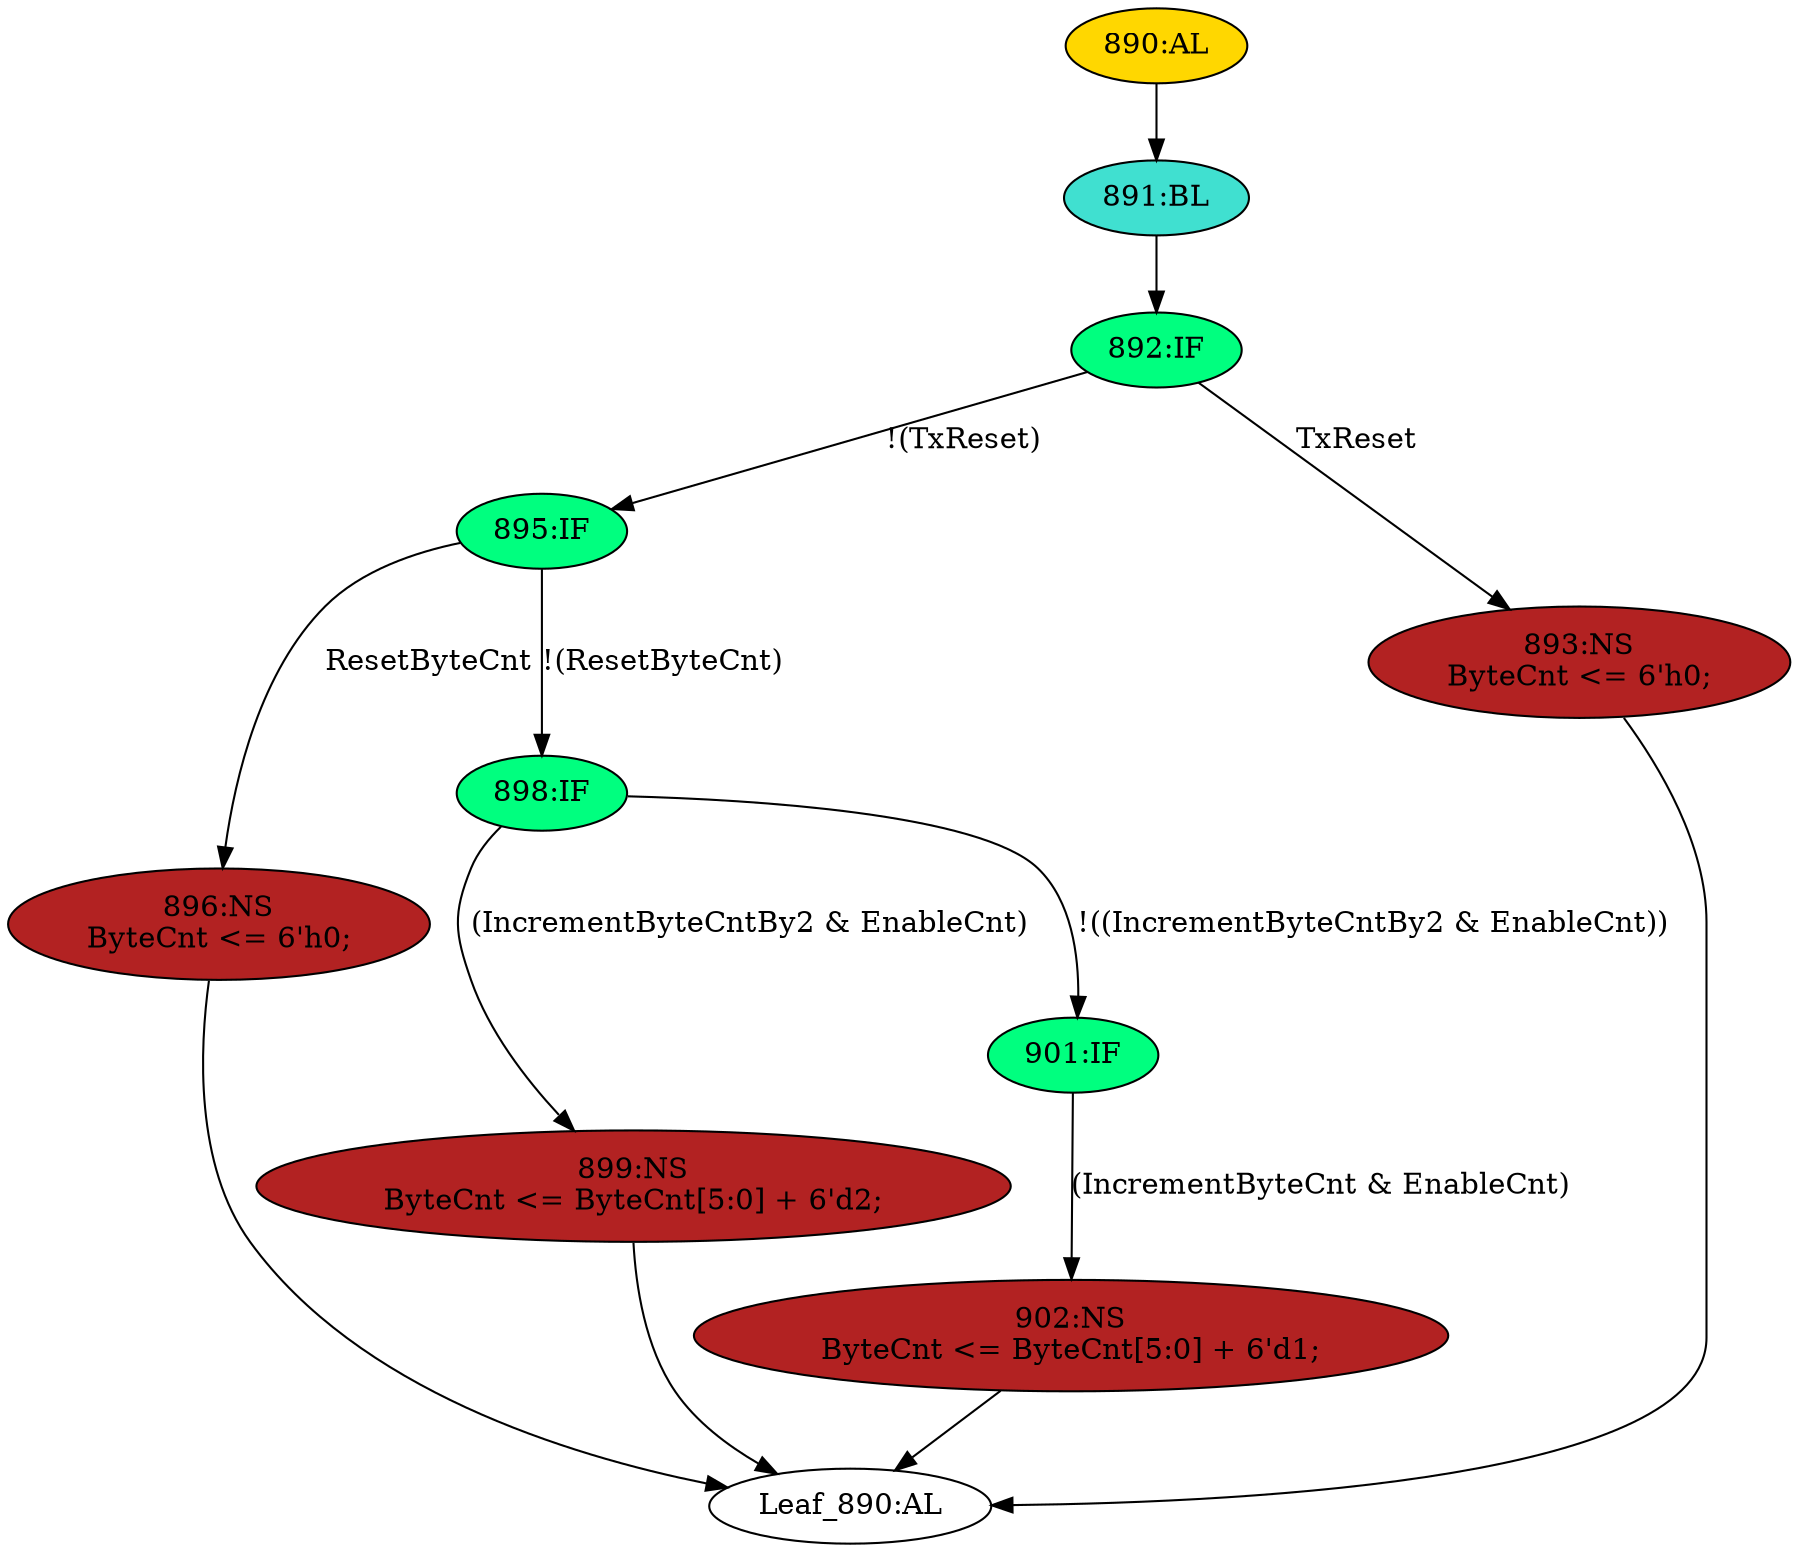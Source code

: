 strict digraph "" {
	node [label="\N"];
	"890:AL"	 [ast="<pyverilog.vparser.ast.Always object at 0x7f83b37b68d0>",
		clk_sens=True,
		fillcolor=gold,
		label="890:AL",
		sens="['MTxClk', 'TxReset']",
		statements="[]",
		style=filled,
		typ=Always,
		use_var="['IncrementByteCnt', 'EnableCnt', 'IncrementByteCntBy2', 'ResetByteCnt', 'ByteCnt', 'TxReset']"];
	"891:BL"	 [ast="<pyverilog.vparser.ast.Block object at 0x7f83b37b6a50>",
		fillcolor=turquoise,
		label="891:BL",
		statements="[]",
		style=filled,
		typ=Block];
	"890:AL" -> "891:BL"	 [cond="[]",
		lineno=None];
	"896:NS"	 [ast="<pyverilog.vparser.ast.NonblockingSubstitution object at 0x7f83b37bb250>",
		fillcolor=firebrick,
		label="896:NS
ByteCnt <= 6'h0;",
		statements="[<pyverilog.vparser.ast.NonblockingSubstitution object at 0x7f83b37bb250>]",
		style=filled,
		typ=NonblockingSubstitution];
	"Leaf_890:AL"	 [def_var="['ByteCnt']",
		label="Leaf_890:AL"];
	"896:NS" -> "Leaf_890:AL"	 [cond="[]",
		lineno=None];
	"892:IF"	 [ast="<pyverilog.vparser.ast.IfStatement object at 0x7f83b37b6a90>",
		fillcolor=springgreen,
		label="892:IF",
		statements="[]",
		style=filled,
		typ=IfStatement];
	"895:IF"	 [ast="<pyverilog.vparser.ast.IfStatement object at 0x7f83b37b6ad0>",
		fillcolor=springgreen,
		label="895:IF",
		statements="[]",
		style=filled,
		typ=IfStatement];
	"892:IF" -> "895:IF"	 [cond="['TxReset']",
		label="!(TxReset)",
		lineno=892];
	"893:NS"	 [ast="<pyverilog.vparser.ast.NonblockingSubstitution object at 0x7f83b37bb3d0>",
		fillcolor=firebrick,
		label="893:NS
ByteCnt <= 6'h0;",
		statements="[<pyverilog.vparser.ast.NonblockingSubstitution object at 0x7f83b37bb3d0>]",
		style=filled,
		typ=NonblockingSubstitution];
	"892:IF" -> "893:NS"	 [cond="['TxReset']",
		label=TxReset,
		lineno=892];
	"891:BL" -> "892:IF"	 [cond="[]",
		lineno=None];
	"902:NS"	 [ast="<pyverilog.vparser.ast.NonblockingSubstitution object at 0x7f83b37b6b90>",
		fillcolor=firebrick,
		label="902:NS
ByteCnt <= ByteCnt[5:0] + 6'd1;",
		statements="[<pyverilog.vparser.ast.NonblockingSubstitution object at 0x7f83b37b6b90>]",
		style=filled,
		typ=NonblockingSubstitution];
	"902:NS" -> "Leaf_890:AL"	 [cond="[]",
		lineno=None];
	"895:IF" -> "896:NS"	 [cond="['ResetByteCnt']",
		label=ResetByteCnt,
		lineno=895];
	"898:IF"	 [ast="<pyverilog.vparser.ast.IfStatement object at 0x7f83b37b6b10>",
		fillcolor=springgreen,
		label="898:IF",
		statements="[]",
		style=filled,
		typ=IfStatement];
	"895:IF" -> "898:IF"	 [cond="['ResetByteCnt']",
		label="!(ResetByteCnt)",
		lineno=895];
	"893:NS" -> "Leaf_890:AL"	 [cond="[]",
		lineno=None];
	"899:NS"	 [ast="<pyverilog.vparser.ast.NonblockingSubstitution object at 0x7f83b37b6ed0>",
		fillcolor=firebrick,
		label="899:NS
ByteCnt <= ByteCnt[5:0] + 6'd2;",
		statements="[<pyverilog.vparser.ast.NonblockingSubstitution object at 0x7f83b37b6ed0>]",
		style=filled,
		typ=NonblockingSubstitution];
	"898:IF" -> "899:NS"	 [cond="['IncrementByteCntBy2', 'EnableCnt']",
		label="(IncrementByteCntBy2 & EnableCnt)",
		lineno=898];
	"901:IF"	 [ast="<pyverilog.vparser.ast.IfStatement object at 0x7f83b37b6b50>",
		fillcolor=springgreen,
		label="901:IF",
		statements="[]",
		style=filled,
		typ=IfStatement];
	"898:IF" -> "901:IF"	 [cond="['IncrementByteCntBy2', 'EnableCnt']",
		label="!((IncrementByteCntBy2 & EnableCnt))",
		lineno=898];
	"899:NS" -> "Leaf_890:AL"	 [cond="[]",
		lineno=None];
	"901:IF" -> "902:NS"	 [cond="['IncrementByteCnt', 'EnableCnt']",
		label="(IncrementByteCnt & EnableCnt)",
		lineno=901];
}
